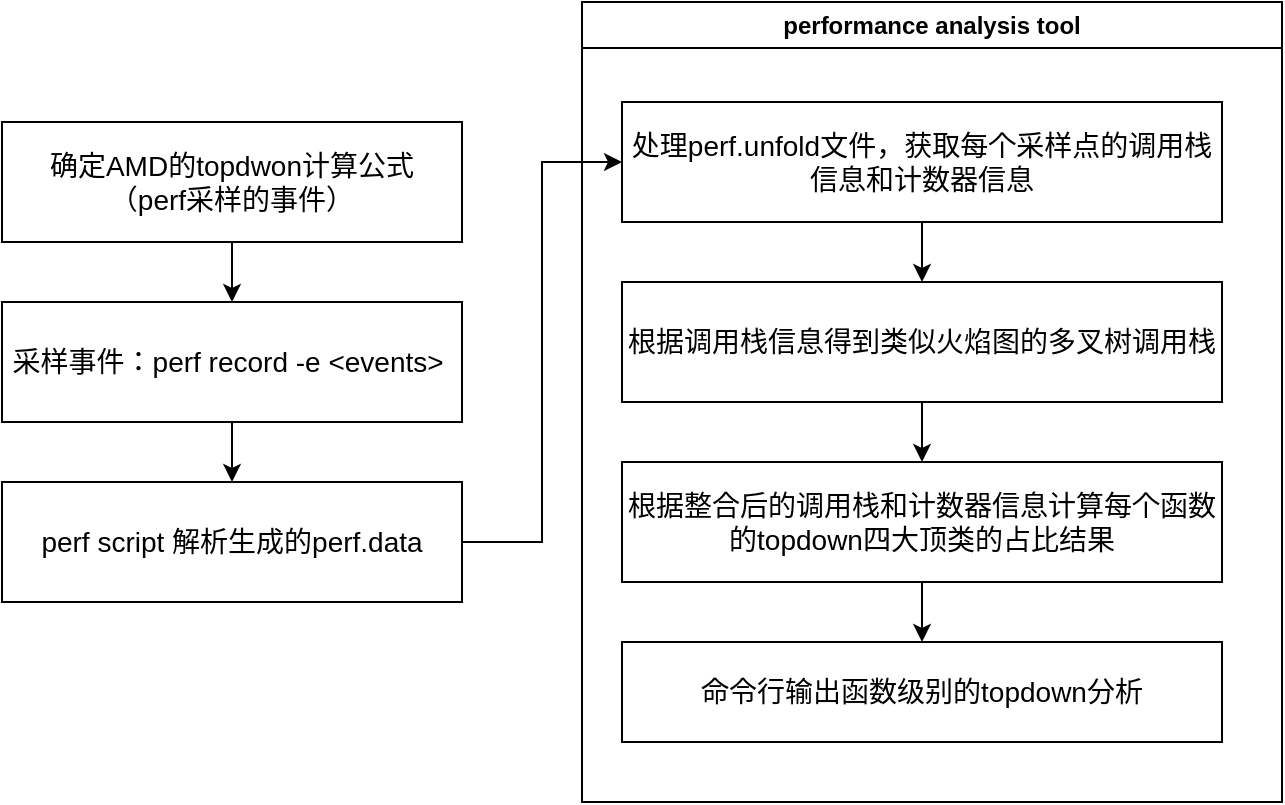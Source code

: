 <mxfile version="24.4.9" type="github">
  <diagram name="第 1 页" id="RxcuW7QTq_Tad5Jc69Qr">
    <mxGraphModel dx="1155" dy="654" grid="1" gridSize="10" guides="1" tooltips="1" connect="1" arrows="1" fold="1" page="1" pageScale="1" pageWidth="827" pageHeight="1169" math="0" shadow="0">
      <root>
        <mxCell id="0" />
        <mxCell id="1" parent="0" />
        <mxCell id="LfGsLXbPwmDilmIBg7VM-1" value="performance analysis tool" style="swimlane;whiteSpace=wrap;html=1;" vertex="1" parent="1">
          <mxGeometry x="350" y="210" width="350" height="400" as="geometry" />
        </mxCell>
        <mxCell id="LfGsLXbPwmDilmIBg7VM-8" value="" style="edgeStyle=orthogonalEdgeStyle;rounded=0;orthogonalLoop=1;jettySize=auto;html=1;" edge="1" parent="LfGsLXbPwmDilmIBg7VM-1" source="LfGsLXbPwmDilmIBg7VM-5" target="LfGsLXbPwmDilmIBg7VM-7">
          <mxGeometry relative="1" as="geometry" />
        </mxCell>
        <mxCell id="LfGsLXbPwmDilmIBg7VM-5" value="&lt;span style=&quot;font-size: 14px;&quot;&gt;处理perf.unfold文件，获取每个采样点的调用栈信息和计数器信息&lt;/span&gt;" style="rounded=0;whiteSpace=wrap;html=1;" vertex="1" parent="LfGsLXbPwmDilmIBg7VM-1">
          <mxGeometry x="20" y="50" width="300" height="60" as="geometry" />
        </mxCell>
        <mxCell id="LfGsLXbPwmDilmIBg7VM-10" value="" style="edgeStyle=orthogonalEdgeStyle;rounded=0;orthogonalLoop=1;jettySize=auto;html=1;" edge="1" parent="LfGsLXbPwmDilmIBg7VM-1" source="LfGsLXbPwmDilmIBg7VM-7" target="LfGsLXbPwmDilmIBg7VM-9">
          <mxGeometry relative="1" as="geometry" />
        </mxCell>
        <mxCell id="LfGsLXbPwmDilmIBg7VM-7" value="&lt;span style=&quot;font-size: 14px;&quot;&gt;根据调用栈信息得到类似火焰图的多叉树调用栈&lt;/span&gt;" style="rounded=0;whiteSpace=wrap;html=1;" vertex="1" parent="LfGsLXbPwmDilmIBg7VM-1">
          <mxGeometry x="20" y="140" width="300" height="60" as="geometry" />
        </mxCell>
        <mxCell id="LfGsLXbPwmDilmIBg7VM-12" value="" style="edgeStyle=orthogonalEdgeStyle;rounded=0;orthogonalLoop=1;jettySize=auto;html=1;" edge="1" parent="LfGsLXbPwmDilmIBg7VM-1" source="LfGsLXbPwmDilmIBg7VM-9" target="LfGsLXbPwmDilmIBg7VM-11">
          <mxGeometry relative="1" as="geometry" />
        </mxCell>
        <mxCell id="LfGsLXbPwmDilmIBg7VM-9" value="&lt;span style=&quot;font-size: 14px;&quot;&gt;根据整合后的调用栈和计数器信息计算每个函数的topdown四大顶类的占比结果&lt;/span&gt;" style="rounded=0;whiteSpace=wrap;html=1;" vertex="1" parent="LfGsLXbPwmDilmIBg7VM-1">
          <mxGeometry x="20" y="230" width="300" height="60" as="geometry" />
        </mxCell>
        <mxCell id="LfGsLXbPwmDilmIBg7VM-11" value="&lt;span style=&quot;font-size: 14px;&quot;&gt;命令行输出函数级别的topdown分析&lt;/span&gt;" style="rounded=0;whiteSpace=wrap;html=1;" vertex="1" parent="LfGsLXbPwmDilmIBg7VM-1">
          <mxGeometry x="20" y="320" width="300" height="50" as="geometry" />
        </mxCell>
        <mxCell id="LfGsLXbPwmDilmIBg7VM-4" value="" style="edgeStyle=orthogonalEdgeStyle;rounded=0;orthogonalLoop=1;jettySize=auto;html=1;" edge="1" parent="1" source="LfGsLXbPwmDilmIBg7VM-2" target="LfGsLXbPwmDilmIBg7VM-3">
          <mxGeometry relative="1" as="geometry" />
        </mxCell>
        <mxCell id="LfGsLXbPwmDilmIBg7VM-2" value="&lt;font style=&quot;font-size: 14px;&quot;&gt;采样事件：perf record -e &amp;lt;events&amp;gt;&lt;span class=&quot;eusoft-eudic-chrome-extension-translate-content&quot;&gt;&lt;span class=&quot;eusoft-eudic-chrome-extension-translate-white-space ng-star-inserted&quot;&gt;&amp;nbsp;&lt;/span&gt;&lt;/span&gt;&lt;/font&gt;" style="rounded=0;whiteSpace=wrap;html=1;" vertex="1" parent="1">
          <mxGeometry x="60" y="360" width="230" height="60" as="geometry" />
        </mxCell>
        <mxCell id="LfGsLXbPwmDilmIBg7VM-6" value="" style="edgeStyle=orthogonalEdgeStyle;rounded=0;orthogonalLoop=1;jettySize=auto;html=1;" edge="1" parent="1" source="LfGsLXbPwmDilmIBg7VM-3" target="LfGsLXbPwmDilmIBg7VM-5">
          <mxGeometry relative="1" as="geometry">
            <Array as="points">
              <mxPoint x="330" y="480" />
              <mxPoint x="330" y="290" />
            </Array>
          </mxGeometry>
        </mxCell>
        <mxCell id="LfGsLXbPwmDilmIBg7VM-3" value="&lt;font style=&quot;font-size: 14px;&quot;&gt;perf script 解析生成的perf.data&lt;/font&gt;" style="rounded=0;whiteSpace=wrap;html=1;" vertex="1" parent="1">
          <mxGeometry x="60" y="450" width="230" height="60" as="geometry" />
        </mxCell>
        <mxCell id="LfGsLXbPwmDilmIBg7VM-14" value="" style="edgeStyle=orthogonalEdgeStyle;rounded=0;orthogonalLoop=1;jettySize=auto;html=1;" edge="1" parent="1" source="LfGsLXbPwmDilmIBg7VM-13" target="LfGsLXbPwmDilmIBg7VM-2">
          <mxGeometry relative="1" as="geometry" />
        </mxCell>
        <mxCell id="LfGsLXbPwmDilmIBg7VM-13" value="&lt;span style=&quot;font-size: 14px;&quot;&gt;确定AMD的topdwon计算公式&lt;/span&gt;&lt;div&gt;&lt;span style=&quot;font-size: 14px;&quot;&gt;（perf采样的事件）&lt;/span&gt;&lt;span class=&quot;eusoft-eudic-chrome-extension-translate-content&quot;&gt;&lt;/span&gt;&lt;/div&gt;" style="rounded=0;whiteSpace=wrap;html=1;" vertex="1" parent="1">
          <mxGeometry x="60" y="270" width="230" height="60" as="geometry" />
        </mxCell>
      </root>
    </mxGraphModel>
  </diagram>
</mxfile>
